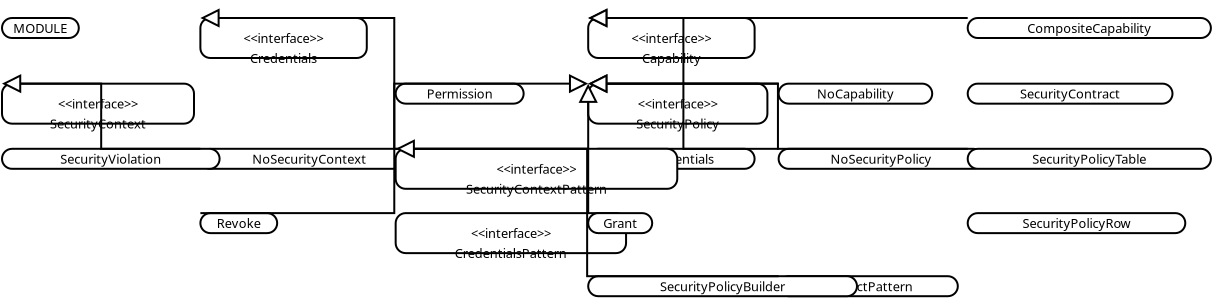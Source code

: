 <?xml version="1.0" encoding="UTF-8"?>
<dia:diagram xmlns:dia="http://www.lysator.liu.se/~alla/dia/">
  <dia:layer name="Background" visible="true" active="true">

    <dia:group>

    <dia:object type="Standard - Box" version="0" id="O0">
      <dia:attribute name="obj_pos">
        <dia:point val="2.0,0.0"/>
      </dia:attribute>
      <dia:attribute name="obj_bb">
        <dia:rectangle val="1.95,-0.05;5.89,1.05"/>
      </dia:attribute>
      <dia:attribute name="elem_corner">
        <dia:point val="2.0,0.0"/>
      </dia:attribute>
      <dia:attribute name="elem_width">
        <dia:real val="3.84"/>
      </dia:attribute>
      <dia:attribute name="elem_height">
        <dia:real val="1.0"/>
      </dia:attribute>
      <dia:attribute name="border_width">
        <dia:real val="0.1"/>
      </dia:attribute>
      <dia:attribute name="border_color">
        <dia:color val="#000000"/>
      </dia:attribute>
      <dia:attribute name="inner_color">
        <dia:color val="#ffffff"/>
      </dia:attribute>
      <dia:attribute name="show_background">
        <dia:boolean val="true"/>
      </dia:attribute>
      <dia:attribute name="corner_radius">
        <dia:real val="0.5"/>
      </dia:attribute>
    </dia:object>

    <dia:object type="Standard - Text" version="0" id="O1">
      <dia:attribute name="obj_pos">
        <dia:point val="3.92,0.5"/>
      </dia:attribute>
      <dia:attribute name="obj_bb">
        <dia:rectangle val="3.87,0.45;7.81,1.35"/>
      </dia:attribute>
      <dia:attribute name="text">
        <dia:composite type="text">
          <dia:attribute name="string">
            <dia:string>#MODULE#</dia:string>
          </dia:attribute>
          <dia:attribute name="font">
            <dia:font family="sans" style="0" name="Helvetica"/>
          </dia:attribute>
          <dia:attribute name="height">
            <dia:real val="0.8"/>
          </dia:attribute>
          <dia:attribute name="pos">
            <dia:point val="3.92,0.5"/>
          </dia:attribute>
          <dia:attribute name="color">
            <dia:color val="#000000"/>
          </dia:attribute>
          <dia:attribute name="alignment">
            <dia:enum val="1"/>
          </dia:attribute>
        </dia:composite>
      </dia:attribute>
      <dia:attribute name="valign">
        <dia:enum val="2"/>
      </dia:attribute>
    </dia:object>

    </dia:group>

    <dia:group>

    <dia:object type="Standard - Box" version="0" id="O2">
      <dia:attribute name="obj_pos">
        <dia:point val="11.919,0.0"/>
      </dia:attribute>
      <dia:attribute name="obj_bb">
        <dia:rectangle val="11.869,-0.05;20.289,2.05"/>
      </dia:attribute>
      <dia:attribute name="elem_corner">
        <dia:point val="11.919,0.0"/>
      </dia:attribute>
      <dia:attribute name="elem_width">
        <dia:real val="8.32"/>
      </dia:attribute>
      <dia:attribute name="elem_height">
        <dia:real val="2.0"/>
      </dia:attribute>
      <dia:attribute name="border_width">
        <dia:real val="0.1"/>
      </dia:attribute>
      <dia:attribute name="border_color">
        <dia:color val="#000000"/>
      </dia:attribute>
      <dia:attribute name="inner_color">
        <dia:color val="#ffffff"/>
      </dia:attribute>
      <dia:attribute name="show_background">
        <dia:boolean val="true"/>
      </dia:attribute>
      <dia:attribute name="corner_radius">
        <dia:real val="0.5"/>
      </dia:attribute>
    </dia:object>

    <dia:object type="Standard - Text" version="0" id="O3">
      <dia:attribute name="obj_pos">
        <dia:point val="16.079,1.0"/>
      </dia:attribute>
      <dia:attribute name="obj_bb">
        <dia:rectangle val="16.029,0.95;24.449,1.85"/>
      </dia:attribute>
      <dia:attribute name="text">
        <dia:composite type="text">
          <dia:attribute name="string">
            <dia:string>#&lt;&lt;interface&gt;&gt;#</dia:string>
          </dia:attribute>
          <dia:attribute name="font">
            <dia:font family="sans" style="2" name="Helvetica"/>
          </dia:attribute>
          <dia:attribute name="height">
            <dia:real val="0.8"/>
          </dia:attribute>
          <dia:attribute name="pos">
            <dia:point val="16.079,1.0"/>
          </dia:attribute>
          <dia:attribute name="color">
            <dia:color val="#000000"/>
          </dia:attribute>
          <dia:attribute name="alignment">
            <dia:enum val="1"/>
          </dia:attribute>
        </dia:composite>
      </dia:attribute>
      <dia:attribute name="valign">
        <dia:enum val="2"/>
      </dia:attribute>
    </dia:object>

    <dia:object type="Standard - Text" version="0" id="O4">
      <dia:attribute name="obj_pos">
        <dia:point val="16.079,2.0"/>
      </dia:attribute>
      <dia:attribute name="obj_bb">
        <dia:rectangle val="16.029,1.95;23.169,2.85"/>
      </dia:attribute>
      <dia:attribute name="text">
        <dia:composite type="text">
          <dia:attribute name="string">
            <dia:string>#Credentials#</dia:string>
          </dia:attribute>
          <dia:attribute name="font">
            <dia:font family="sans" style="0" name="Helvetica"/>
          </dia:attribute>
          <dia:attribute name="height">
            <dia:real val="0.8"/>
          </dia:attribute>
          <dia:attribute name="pos">
            <dia:point val="16.079,2.0"/>
          </dia:attribute>
          <dia:attribute name="color">
            <dia:color val="#000000"/>
          </dia:attribute>
          <dia:attribute name="alignment">
            <dia:enum val="1"/>
          </dia:attribute>
        </dia:composite>
      </dia:attribute>
      <dia:attribute name="valign">
        <dia:enum val="2"/>
      </dia:attribute>
    </dia:object>

    </dia:group>

    <dia:group>

    <dia:object type="Standard - Box" version="0" id="O5">
      <dia:attribute name="obj_pos">
        <dia:point val="31.31,6.541"/>
      </dia:attribute>
      <dia:attribute name="obj_bb">
        <dia:rectangle val="31.26,6.491;39.68,7.591"/>
      </dia:attribute>
      <dia:attribute name="elem_corner">
        <dia:point val="31.31,6.541"/>
      </dia:attribute>
      <dia:attribute name="elem_width">
        <dia:real val="8.32"/>
      </dia:attribute>
      <dia:attribute name="elem_height">
        <dia:real val="1.0"/>
      </dia:attribute>
      <dia:attribute name="border_width">
        <dia:real val="0.1"/>
      </dia:attribute>
      <dia:attribute name="border_color">
        <dia:color val="#000000"/>
      </dia:attribute>
      <dia:attribute name="inner_color">
        <dia:color val="#ffffff"/>
      </dia:attribute>
      <dia:attribute name="show_background">
        <dia:boolean val="true"/>
      </dia:attribute>
      <dia:attribute name="corner_radius">
        <dia:real val="0.5"/>
      </dia:attribute>
    </dia:object>

    <dia:object type="Standard - Text" version="0" id="O6">
      <dia:attribute name="obj_pos">
        <dia:point val="35.47,7.041"/>
      </dia:attribute>
      <dia:attribute name="obj_bb">
        <dia:rectangle val="35.42,6.991;43.84,7.891"/>
      </dia:attribute>
      <dia:attribute name="text">
        <dia:composite type="text">
          <dia:attribute name="string">
            <dia:string>#NoCredentials#</dia:string>
          </dia:attribute>
          <dia:attribute name="font">
            <dia:font family="sans" style="0" name="Helvetica"/>
          </dia:attribute>
          <dia:attribute name="height">
            <dia:real val="0.8"/>
          </dia:attribute>
          <dia:attribute name="pos">
            <dia:point val="35.47,7.041"/>
          </dia:attribute>
          <dia:attribute name="color">
            <dia:color val="#000000"/>
          </dia:attribute>
          <dia:attribute name="alignment">
            <dia:enum val="1"/>
          </dia:attribute>
        </dia:composite>
      </dia:attribute>
      <dia:attribute name="valign">
        <dia:enum val="2"/>
      </dia:attribute>
    </dia:object>

    </dia:group>

    <dia:group>

    <dia:object type="Standard - Box" version="0" id="O7">
      <dia:attribute name="obj_pos">
        <dia:point val="31.31,0.0"/>
      </dia:attribute>
      <dia:attribute name="obj_bb">
        <dia:rectangle val="31.26,-0.05;39.68,2.05"/>
      </dia:attribute>
      <dia:attribute name="elem_corner">
        <dia:point val="31.31,0.0"/>
      </dia:attribute>
      <dia:attribute name="elem_width">
        <dia:real val="8.32"/>
      </dia:attribute>
      <dia:attribute name="elem_height">
        <dia:real val="2.0"/>
      </dia:attribute>
      <dia:attribute name="border_width">
        <dia:real val="0.1"/>
      </dia:attribute>
      <dia:attribute name="border_color">
        <dia:color val="#000000"/>
      </dia:attribute>
      <dia:attribute name="inner_color">
        <dia:color val="#ffffff"/>
      </dia:attribute>
      <dia:attribute name="show_background">
        <dia:boolean val="true"/>
      </dia:attribute>
      <dia:attribute name="corner_radius">
        <dia:real val="0.5"/>
      </dia:attribute>
    </dia:object>

    <dia:object type="Standard - Text" version="0" id="O8">
      <dia:attribute name="obj_pos">
        <dia:point val="35.47,1.0"/>
      </dia:attribute>
      <dia:attribute name="obj_bb">
        <dia:rectangle val="35.42,0.95;43.84,1.85"/>
      </dia:attribute>
      <dia:attribute name="text">
        <dia:composite type="text">
          <dia:attribute name="string">
            <dia:string>#&lt;&lt;interface&gt;&gt;#</dia:string>
          </dia:attribute>
          <dia:attribute name="font">
            <dia:font family="sans" style="2" name="Helvetica"/>
          </dia:attribute>
          <dia:attribute name="height">
            <dia:real val="0.8"/>
          </dia:attribute>
          <dia:attribute name="pos">
            <dia:point val="35.47,1.0"/>
          </dia:attribute>
          <dia:attribute name="color">
            <dia:color val="#000000"/>
          </dia:attribute>
          <dia:attribute name="alignment">
            <dia:enum val="1"/>
          </dia:attribute>
        </dia:composite>
      </dia:attribute>
      <dia:attribute name="valign">
        <dia:enum val="2"/>
      </dia:attribute>
    </dia:object>

    <dia:object type="Standard - Text" version="0" id="O9">
      <dia:attribute name="obj_pos">
        <dia:point val="35.47,2.0"/>
      </dia:attribute>
      <dia:attribute name="obj_bb">
        <dia:rectangle val="35.42,1.95;41.92,2.85"/>
      </dia:attribute>
      <dia:attribute name="text">
        <dia:composite type="text">
          <dia:attribute name="string">
            <dia:string>#Capability#</dia:string>
          </dia:attribute>
          <dia:attribute name="font">
            <dia:font family="sans" style="0" name="Helvetica"/>
          </dia:attribute>
          <dia:attribute name="height">
            <dia:real val="0.8"/>
          </dia:attribute>
          <dia:attribute name="pos">
            <dia:point val="35.47,2.0"/>
          </dia:attribute>
          <dia:attribute name="color">
            <dia:color val="#000000"/>
          </dia:attribute>
          <dia:attribute name="alignment">
            <dia:enum val="1"/>
          </dia:attribute>
        </dia:composite>
      </dia:attribute>
      <dia:attribute name="valign">
        <dia:enum val="2"/>
      </dia:attribute>
    </dia:object>

    </dia:group>

    <dia:group>

    <dia:object type="Standard - Box" version="0" id="O10">
      <dia:attribute name="obj_pos">
        <dia:point val="40.831,3.282"/>
      </dia:attribute>
      <dia:attribute name="obj_bb">
        <dia:rectangle val="40.781,3.232;48.561,4.332"/>
      </dia:attribute>
      <dia:attribute name="elem_corner">
        <dia:point val="40.831,3.282"/>
      </dia:attribute>
      <dia:attribute name="elem_width">
        <dia:real val="7.68"/>
      </dia:attribute>
      <dia:attribute name="elem_height">
        <dia:real val="1.0"/>
      </dia:attribute>
      <dia:attribute name="border_width">
        <dia:real val="0.1"/>
      </dia:attribute>
      <dia:attribute name="border_color">
        <dia:color val="#000000"/>
      </dia:attribute>
      <dia:attribute name="inner_color">
        <dia:color val="#ffffff"/>
      </dia:attribute>
      <dia:attribute name="show_background">
        <dia:boolean val="true"/>
      </dia:attribute>
      <dia:attribute name="corner_radius">
        <dia:real val="0.5"/>
      </dia:attribute>
    </dia:object>

    <dia:object type="Standard - Text" version="0" id="O11">
      <dia:attribute name="obj_pos">
        <dia:point val="44.671,3.782"/>
      </dia:attribute>
      <dia:attribute name="obj_bb">
        <dia:rectangle val="44.621,3.732;52.401,4.632"/>
      </dia:attribute>
      <dia:attribute name="text">
        <dia:composite type="text">
          <dia:attribute name="string">
            <dia:string>#NoCapability#</dia:string>
          </dia:attribute>
          <dia:attribute name="font">
            <dia:font family="sans" style="0" name="Helvetica"/>
          </dia:attribute>
          <dia:attribute name="height">
            <dia:real val="0.8"/>
          </dia:attribute>
          <dia:attribute name="pos">
            <dia:point val="44.671,3.782"/>
          </dia:attribute>
          <dia:attribute name="color">
            <dia:color val="#000000"/>
          </dia:attribute>
          <dia:attribute name="alignment">
            <dia:enum val="1"/>
          </dia:attribute>
        </dia:composite>
      </dia:attribute>
      <dia:attribute name="valign">
        <dia:enum val="2"/>
      </dia:attribute>
    </dia:object>

    </dia:group>

    <dia:group>

    <dia:object type="Standard - Box" version="0" id="O12">
      <dia:attribute name="obj_pos">
        <dia:point val="50.285,0.0"/>
      </dia:attribute>
      <dia:attribute name="obj_bb">
        <dia:rectangle val="50.235,-0.05;62.495,1.05"/>
      </dia:attribute>
      <dia:attribute name="elem_corner">
        <dia:point val="50.285,0.0"/>
      </dia:attribute>
      <dia:attribute name="elem_width">
        <dia:real val="12.16"/>
      </dia:attribute>
      <dia:attribute name="elem_height">
        <dia:real val="1.0"/>
      </dia:attribute>
      <dia:attribute name="border_width">
        <dia:real val="0.1"/>
      </dia:attribute>
      <dia:attribute name="border_color">
        <dia:color val="#000000"/>
      </dia:attribute>
      <dia:attribute name="inner_color">
        <dia:color val="#ffffff"/>
      </dia:attribute>
      <dia:attribute name="show_background">
        <dia:boolean val="true"/>
      </dia:attribute>
      <dia:attribute name="corner_radius">
        <dia:real val="0.5"/>
      </dia:attribute>
    </dia:object>

    <dia:object type="Standard - Text" version="0" id="O13">
      <dia:attribute name="obj_pos">
        <dia:point val="56.365,0.5"/>
      </dia:attribute>
      <dia:attribute name="obj_bb">
        <dia:rectangle val="56.315,0.45;68.575,1.35"/>
      </dia:attribute>
      <dia:attribute name="text">
        <dia:composite type="text">
          <dia:attribute name="string">
            <dia:string>#CompositeCapability#</dia:string>
          </dia:attribute>
          <dia:attribute name="font">
            <dia:font family="sans" style="0" name="Helvetica"/>
          </dia:attribute>
          <dia:attribute name="height">
            <dia:real val="0.8"/>
          </dia:attribute>
          <dia:attribute name="pos">
            <dia:point val="56.365,0.5"/>
          </dia:attribute>
          <dia:attribute name="color">
            <dia:color val="#000000"/>
          </dia:attribute>
          <dia:attribute name="alignment">
            <dia:enum val="1"/>
          </dia:attribute>
        </dia:composite>
      </dia:attribute>
      <dia:attribute name="valign">
        <dia:enum val="2"/>
      </dia:attribute>
    </dia:object>

    </dia:group>

    <dia:group>

    <dia:object type="Standard - Box" version="0" id="O14">
      <dia:attribute name="obj_pos">
        <dia:point val="2.0,3.282"/>
      </dia:attribute>
      <dia:attribute name="obj_bb">
        <dia:rectangle val="1.95,3.232;11.65,5.332"/>
      </dia:attribute>
      <dia:attribute name="elem_corner">
        <dia:point val="2.0,3.282"/>
      </dia:attribute>
      <dia:attribute name="elem_width">
        <dia:real val="9.6"/>
      </dia:attribute>
      <dia:attribute name="elem_height">
        <dia:real val="2.0"/>
      </dia:attribute>
      <dia:attribute name="border_width">
        <dia:real val="0.1"/>
      </dia:attribute>
      <dia:attribute name="border_color">
        <dia:color val="#000000"/>
      </dia:attribute>
      <dia:attribute name="inner_color">
        <dia:color val="#ffffff"/>
      </dia:attribute>
      <dia:attribute name="show_background">
        <dia:boolean val="true"/>
      </dia:attribute>
      <dia:attribute name="corner_radius">
        <dia:real val="0.5"/>
      </dia:attribute>
    </dia:object>

    <dia:object type="Standard - Text" version="0" id="O15">
      <dia:attribute name="obj_pos">
        <dia:point val="6.8,4.282"/>
      </dia:attribute>
      <dia:attribute name="obj_bb">
        <dia:rectangle val="6.75,4.232;15.17,5.132"/>
      </dia:attribute>
      <dia:attribute name="text">
        <dia:composite type="text">
          <dia:attribute name="string">
            <dia:string>#&lt;&lt;interface&gt;&gt;#</dia:string>
          </dia:attribute>
          <dia:attribute name="font">
            <dia:font family="sans" style="2" name="Helvetica"/>
          </dia:attribute>
          <dia:attribute name="height">
            <dia:real val="0.8"/>
          </dia:attribute>
          <dia:attribute name="pos">
            <dia:point val="6.8,4.282"/>
          </dia:attribute>
          <dia:attribute name="color">
            <dia:color val="#000000"/>
          </dia:attribute>
          <dia:attribute name="alignment">
            <dia:enum val="1"/>
          </dia:attribute>
        </dia:composite>
      </dia:attribute>
      <dia:attribute name="valign">
        <dia:enum val="2"/>
      </dia:attribute>
    </dia:object>

    <dia:object type="Standard - Text" version="0" id="O16">
      <dia:attribute name="obj_pos">
        <dia:point val="6.8,5.282"/>
      </dia:attribute>
      <dia:attribute name="obj_bb">
        <dia:rectangle val="6.75,5.232;16.45,6.132"/>
      </dia:attribute>
      <dia:attribute name="text">
        <dia:composite type="text">
          <dia:attribute name="string">
            <dia:string>#SecurityContext#</dia:string>
          </dia:attribute>
          <dia:attribute name="font">
            <dia:font family="sans" style="0" name="Helvetica"/>
          </dia:attribute>
          <dia:attribute name="height">
            <dia:real val="0.8"/>
          </dia:attribute>
          <dia:attribute name="pos">
            <dia:point val="6.8,5.282"/>
          </dia:attribute>
          <dia:attribute name="color">
            <dia:color val="#000000"/>
          </dia:attribute>
          <dia:attribute name="alignment">
            <dia:enum val="1"/>
          </dia:attribute>
        </dia:composite>
      </dia:attribute>
      <dia:attribute name="valign">
        <dia:enum val="2"/>
      </dia:attribute>
    </dia:object>

    </dia:group>

    <dia:group>

    <dia:object type="Standard - Box" version="0" id="O17">
      <dia:attribute name="obj_pos">
        <dia:point val="11.919,6.541"/>
      </dia:attribute>
      <dia:attribute name="obj_bb">
        <dia:rectangle val="11.869,6.491;22.849,7.591"/>
      </dia:attribute>
      <dia:attribute name="elem_corner">
        <dia:point val="11.919,6.541"/>
      </dia:attribute>
      <dia:attribute name="elem_width">
        <dia:real val="10.88"/>
      </dia:attribute>
      <dia:attribute name="elem_height">
        <dia:real val="1.0"/>
      </dia:attribute>
      <dia:attribute name="border_width">
        <dia:real val="0.1"/>
      </dia:attribute>
      <dia:attribute name="border_color">
        <dia:color val="#000000"/>
      </dia:attribute>
      <dia:attribute name="inner_color">
        <dia:color val="#ffffff"/>
      </dia:attribute>
      <dia:attribute name="show_background">
        <dia:boolean val="true"/>
      </dia:attribute>
      <dia:attribute name="corner_radius">
        <dia:real val="0.5"/>
      </dia:attribute>
    </dia:object>

    <dia:object type="Standard - Text" version="0" id="O18">
      <dia:attribute name="obj_pos">
        <dia:point val="17.359,7.041"/>
      </dia:attribute>
      <dia:attribute name="obj_bb">
        <dia:rectangle val="17.309,6.991;28.289,7.891"/>
      </dia:attribute>
      <dia:attribute name="text">
        <dia:composite type="text">
          <dia:attribute name="string">
            <dia:string>#NoSecurityContext#</dia:string>
          </dia:attribute>
          <dia:attribute name="font">
            <dia:font family="sans" style="0" name="Helvetica"/>
          </dia:attribute>
          <dia:attribute name="height">
            <dia:real val="0.8"/>
          </dia:attribute>
          <dia:attribute name="pos">
            <dia:point val="17.359,7.041"/>
          </dia:attribute>
          <dia:attribute name="color">
            <dia:color val="#000000"/>
          </dia:attribute>
          <dia:attribute name="alignment">
            <dia:enum val="1"/>
          </dia:attribute>
        </dia:composite>
      </dia:attribute>
      <dia:attribute name="valign">
        <dia:enum val="2"/>
      </dia:attribute>
    </dia:object>

    </dia:group>

    <dia:group>

    <dia:object type="Standard - Box" version="0" id="O19">
      <dia:attribute name="obj_pos">
        <dia:point val="21.683,3.282"/>
      </dia:attribute>
      <dia:attribute name="obj_bb">
        <dia:rectangle val="21.633,3.232;28.133,4.332"/>
      </dia:attribute>
      <dia:attribute name="elem_corner">
        <dia:point val="21.683,3.282"/>
      </dia:attribute>
      <dia:attribute name="elem_width">
        <dia:real val="6.4"/>
      </dia:attribute>
      <dia:attribute name="elem_height">
        <dia:real val="1.0"/>
      </dia:attribute>
      <dia:attribute name="border_width">
        <dia:real val="0.1"/>
      </dia:attribute>
      <dia:attribute name="border_color">
        <dia:color val="#000000"/>
      </dia:attribute>
      <dia:attribute name="inner_color">
        <dia:color val="#ffffff"/>
      </dia:attribute>
      <dia:attribute name="show_background">
        <dia:boolean val="true"/>
      </dia:attribute>
      <dia:attribute name="corner_radius">
        <dia:real val="0.5"/>
      </dia:attribute>
    </dia:object>

    <dia:object type="Standard - Text" version="0" id="O20">
      <dia:attribute name="obj_pos">
        <dia:point val="24.883,3.782"/>
      </dia:attribute>
      <dia:attribute name="obj_bb">
        <dia:rectangle val="24.833,3.732;31.333,4.632"/>
      </dia:attribute>
      <dia:attribute name="text">
        <dia:composite type="text">
          <dia:attribute name="string">
            <dia:string>#Permission#</dia:string>
          </dia:attribute>
          <dia:attribute name="font">
            <dia:font family="sans" style="0" name="Helvetica"/>
          </dia:attribute>
          <dia:attribute name="height">
            <dia:real val="0.8"/>
          </dia:attribute>
          <dia:attribute name="pos">
            <dia:point val="24.883,3.782"/>
          </dia:attribute>
          <dia:attribute name="color">
            <dia:color val="#000000"/>
          </dia:attribute>
          <dia:attribute name="alignment">
            <dia:enum val="1"/>
          </dia:attribute>
        </dia:composite>
      </dia:attribute>
      <dia:attribute name="valign">
        <dia:enum val="2"/>
      </dia:attribute>
    </dia:object>

    </dia:group>

    <dia:group>

    <dia:object type="Standard - Box" version="0" id="O21">
      <dia:attribute name="obj_pos">
        <dia:point val="31.31,3.282"/>
      </dia:attribute>
      <dia:attribute name="obj_bb">
        <dia:rectangle val="31.26,3.232;40.32,5.332"/>
      </dia:attribute>
      <dia:attribute name="elem_corner">
        <dia:point val="31.31,3.282"/>
      </dia:attribute>
      <dia:attribute name="elem_width">
        <dia:real val="8.96"/>
      </dia:attribute>
      <dia:attribute name="elem_height">
        <dia:real val="2.0"/>
      </dia:attribute>
      <dia:attribute name="border_width">
        <dia:real val="0.1"/>
      </dia:attribute>
      <dia:attribute name="border_color">
        <dia:color val="#000000"/>
      </dia:attribute>
      <dia:attribute name="inner_color">
        <dia:color val="#ffffff"/>
      </dia:attribute>
      <dia:attribute name="show_background">
        <dia:boolean val="true"/>
      </dia:attribute>
      <dia:attribute name="corner_radius">
        <dia:real val="0.5"/>
      </dia:attribute>
    </dia:object>

    <dia:object type="Standard - Text" version="0" id="O22">
      <dia:attribute name="obj_pos">
        <dia:point val="35.79,4.282"/>
      </dia:attribute>
      <dia:attribute name="obj_bb">
        <dia:rectangle val="35.74,4.232;44.16,5.132"/>
      </dia:attribute>
      <dia:attribute name="text">
        <dia:composite type="text">
          <dia:attribute name="string">
            <dia:string>#&lt;&lt;interface&gt;&gt;#</dia:string>
          </dia:attribute>
          <dia:attribute name="font">
            <dia:font family="sans" style="2" name="Helvetica"/>
          </dia:attribute>
          <dia:attribute name="height">
            <dia:real val="0.8"/>
          </dia:attribute>
          <dia:attribute name="pos">
            <dia:point val="35.79,4.282"/>
          </dia:attribute>
          <dia:attribute name="color">
            <dia:color val="#000000"/>
          </dia:attribute>
          <dia:attribute name="alignment">
            <dia:enum val="1"/>
          </dia:attribute>
        </dia:composite>
      </dia:attribute>
      <dia:attribute name="valign">
        <dia:enum val="2"/>
      </dia:attribute>
    </dia:object>

    <dia:object type="Standard - Text" version="0" id="O23">
      <dia:attribute name="obj_pos">
        <dia:point val="35.79,5.282"/>
      </dia:attribute>
      <dia:attribute name="obj_bb">
        <dia:rectangle val="35.74,5.232;44.8,6.132"/>
      </dia:attribute>
      <dia:attribute name="text">
        <dia:composite type="text">
          <dia:attribute name="string">
            <dia:string>#SecurityPolicy#</dia:string>
          </dia:attribute>
          <dia:attribute name="font">
            <dia:font family="sans" style="0" name="Helvetica"/>
          </dia:attribute>
          <dia:attribute name="height">
            <dia:real val="0.8"/>
          </dia:attribute>
          <dia:attribute name="pos">
            <dia:point val="35.79,5.282"/>
          </dia:attribute>
          <dia:attribute name="color">
            <dia:color val="#000000"/>
          </dia:attribute>
          <dia:attribute name="alignment">
            <dia:enum val="1"/>
          </dia:attribute>
        </dia:composite>
      </dia:attribute>
      <dia:attribute name="valign">
        <dia:enum val="2"/>
      </dia:attribute>
    </dia:object>

    </dia:group>

    <dia:group>

    <dia:object type="Standard - Box" version="0" id="O24">
      <dia:attribute name="obj_pos">
        <dia:point val="40.831,6.541"/>
      </dia:attribute>
      <dia:attribute name="obj_bb">
        <dia:rectangle val="40.781,6.491;51.121,7.591"/>
      </dia:attribute>
      <dia:attribute name="elem_corner">
        <dia:point val="40.831,6.541"/>
      </dia:attribute>
      <dia:attribute name="elem_width">
        <dia:real val="10.24"/>
      </dia:attribute>
      <dia:attribute name="elem_height">
        <dia:real val="1.0"/>
      </dia:attribute>
      <dia:attribute name="border_width">
        <dia:real val="0.1"/>
      </dia:attribute>
      <dia:attribute name="border_color">
        <dia:color val="#000000"/>
      </dia:attribute>
      <dia:attribute name="inner_color">
        <dia:color val="#ffffff"/>
      </dia:attribute>
      <dia:attribute name="show_background">
        <dia:boolean val="true"/>
      </dia:attribute>
      <dia:attribute name="corner_radius">
        <dia:real val="0.5"/>
      </dia:attribute>
    </dia:object>

    <dia:object type="Standard - Text" version="0" id="O25">
      <dia:attribute name="obj_pos">
        <dia:point val="45.951,7.041"/>
      </dia:attribute>
      <dia:attribute name="obj_bb">
        <dia:rectangle val="45.901,6.991;56.241,7.891"/>
      </dia:attribute>
      <dia:attribute name="text">
        <dia:composite type="text">
          <dia:attribute name="string">
            <dia:string>#NoSecurityPolicy#</dia:string>
          </dia:attribute>
          <dia:attribute name="font">
            <dia:font family="sans" style="0" name="Helvetica"/>
          </dia:attribute>
          <dia:attribute name="height">
            <dia:real val="0.8"/>
          </dia:attribute>
          <dia:attribute name="pos">
            <dia:point val="45.951,7.041"/>
          </dia:attribute>
          <dia:attribute name="color">
            <dia:color val="#000000"/>
          </dia:attribute>
          <dia:attribute name="alignment">
            <dia:enum val="1"/>
          </dia:attribute>
        </dia:composite>
      </dia:attribute>
      <dia:attribute name="valign">
        <dia:enum val="2"/>
      </dia:attribute>
    </dia:object>

    </dia:group>

    <dia:group>

    <dia:object type="Standard - Box" version="0" id="O26">
      <dia:attribute name="obj_pos">
        <dia:point val="50.285,3.282"/>
      </dia:attribute>
      <dia:attribute name="obj_bb">
        <dia:rectangle val="50.235,3.232;60.575,4.332"/>
      </dia:attribute>
      <dia:attribute name="elem_corner">
        <dia:point val="50.285,3.282"/>
      </dia:attribute>
      <dia:attribute name="elem_width">
        <dia:real val="10.24"/>
      </dia:attribute>
      <dia:attribute name="elem_height">
        <dia:real val="1.0"/>
      </dia:attribute>
      <dia:attribute name="border_width">
        <dia:real val="0.1"/>
      </dia:attribute>
      <dia:attribute name="border_color">
        <dia:color val="#000000"/>
      </dia:attribute>
      <dia:attribute name="inner_color">
        <dia:color val="#ffffff"/>
      </dia:attribute>
      <dia:attribute name="show_background">
        <dia:boolean val="true"/>
      </dia:attribute>
      <dia:attribute name="corner_radius">
        <dia:real val="0.5"/>
      </dia:attribute>
    </dia:object>

    <dia:object type="Standard - Text" version="0" id="O27">
      <dia:attribute name="obj_pos">
        <dia:point val="55.405,3.782"/>
      </dia:attribute>
      <dia:attribute name="obj_bb">
        <dia:rectangle val="55.355,3.732;65.695,4.632"/>
      </dia:attribute>
      <dia:attribute name="text">
        <dia:composite type="text">
          <dia:attribute name="string">
            <dia:string>#SecurityContract#</dia:string>
          </dia:attribute>
          <dia:attribute name="font">
            <dia:font family="sans" style="0" name="Helvetica"/>
          </dia:attribute>
          <dia:attribute name="height">
            <dia:real val="0.8"/>
          </dia:attribute>
          <dia:attribute name="pos">
            <dia:point val="55.405,3.782"/>
          </dia:attribute>
          <dia:attribute name="color">
            <dia:color val="#000000"/>
          </dia:attribute>
          <dia:attribute name="alignment">
            <dia:enum val="1"/>
          </dia:attribute>
        </dia:composite>
      </dia:attribute>
      <dia:attribute name="valign">
        <dia:enum val="2"/>
      </dia:attribute>
    </dia:object>

    </dia:group>

    <dia:group>

    <dia:object type="Standard - Box" version="0" id="O28">
      <dia:attribute name="obj_pos">
        <dia:point val="2.0,6.541"/>
      </dia:attribute>
      <dia:attribute name="obj_bb">
        <dia:rectangle val="1.95,6.491;12.93,7.591"/>
      </dia:attribute>
      <dia:attribute name="elem_corner">
        <dia:point val="2.0,6.541"/>
      </dia:attribute>
      <dia:attribute name="elem_width">
        <dia:real val="10.88"/>
      </dia:attribute>
      <dia:attribute name="elem_height">
        <dia:real val="1.0"/>
      </dia:attribute>
      <dia:attribute name="border_width">
        <dia:real val="0.1"/>
      </dia:attribute>
      <dia:attribute name="border_color">
        <dia:color val="#000000"/>
      </dia:attribute>
      <dia:attribute name="inner_color">
        <dia:color val="#ffffff"/>
      </dia:attribute>
      <dia:attribute name="show_background">
        <dia:boolean val="true"/>
      </dia:attribute>
      <dia:attribute name="corner_radius">
        <dia:real val="0.5"/>
      </dia:attribute>
    </dia:object>

    <dia:object type="Standard - Text" version="0" id="O29">
      <dia:attribute name="obj_pos">
        <dia:point val="7.44,7.041"/>
      </dia:attribute>
      <dia:attribute name="obj_bb">
        <dia:rectangle val="7.39,6.991;18.37,7.891"/>
      </dia:attribute>
      <dia:attribute name="text">
        <dia:composite type="text">
          <dia:attribute name="string">
            <dia:string>#SecurityViolation#</dia:string>
          </dia:attribute>
          <dia:attribute name="font">
            <dia:font family="sans" style="0" name="Helvetica"/>
          </dia:attribute>
          <dia:attribute name="height">
            <dia:real val="0.8"/>
          </dia:attribute>
          <dia:attribute name="pos">
            <dia:point val="7.44,7.041"/>
          </dia:attribute>
          <dia:attribute name="color">
            <dia:color val="#000000"/>
          </dia:attribute>
          <dia:attribute name="alignment">
            <dia:enum val="1"/>
          </dia:attribute>
        </dia:composite>
      </dia:attribute>
      <dia:attribute name="valign">
        <dia:enum val="2"/>
      </dia:attribute>
    </dia:object>

    </dia:group>

    <dia:group>

    <dia:object type="Standard - Box" version="0" id="O30">
      <dia:attribute name="obj_pos">
        <dia:point val="21.683,9.756"/>
      </dia:attribute>
      <dia:attribute name="obj_bb">
        <dia:rectangle val="21.633,9.706;33.253,11.806"/>
      </dia:attribute>
      <dia:attribute name="elem_corner">
        <dia:point val="21.683,9.756"/>
      </dia:attribute>
      <dia:attribute name="elem_width">
        <dia:real val="11.52"/>
      </dia:attribute>
      <dia:attribute name="elem_height">
        <dia:real val="2.0"/>
      </dia:attribute>
      <dia:attribute name="border_width">
        <dia:real val="0.1"/>
      </dia:attribute>
      <dia:attribute name="border_color">
        <dia:color val="#000000"/>
      </dia:attribute>
      <dia:attribute name="inner_color">
        <dia:color val="#ffffff"/>
      </dia:attribute>
      <dia:attribute name="show_background">
        <dia:boolean val="true"/>
      </dia:attribute>
      <dia:attribute name="corner_radius">
        <dia:real val="0.5"/>
      </dia:attribute>
    </dia:object>

    <dia:object type="Standard - Text" version="0" id="O31">
      <dia:attribute name="obj_pos">
        <dia:point val="27.443,10.756"/>
      </dia:attribute>
      <dia:attribute name="obj_bb">
        <dia:rectangle val="27.393,10.706;35.813,11.606"/>
      </dia:attribute>
      <dia:attribute name="text">
        <dia:composite type="text">
          <dia:attribute name="string">
            <dia:string>#&lt;&lt;interface&gt;&gt;#</dia:string>
          </dia:attribute>
          <dia:attribute name="font">
            <dia:font family="sans" style="2" name="Helvetica"/>
          </dia:attribute>
          <dia:attribute name="height">
            <dia:real val="0.8"/>
          </dia:attribute>
          <dia:attribute name="pos">
            <dia:point val="27.443,10.756"/>
          </dia:attribute>
          <dia:attribute name="color">
            <dia:color val="#000000"/>
          </dia:attribute>
          <dia:attribute name="alignment">
            <dia:enum val="1"/>
          </dia:attribute>
        </dia:composite>
      </dia:attribute>
      <dia:attribute name="valign">
        <dia:enum val="2"/>
      </dia:attribute>
    </dia:object>

    <dia:object type="Standard - Text" version="0" id="O32">
      <dia:attribute name="obj_pos">
        <dia:point val="27.443,11.756"/>
      </dia:attribute>
      <dia:attribute name="obj_bb">
        <dia:rectangle val="27.393,11.706;39.013,12.606"/>
      </dia:attribute>
      <dia:attribute name="text">
        <dia:composite type="text">
          <dia:attribute name="string">
            <dia:string>#CredentialsPattern#</dia:string>
          </dia:attribute>
          <dia:attribute name="font">
            <dia:font family="sans" style="0" name="Helvetica"/>
          </dia:attribute>
          <dia:attribute name="height">
            <dia:real val="0.8"/>
          </dia:attribute>
          <dia:attribute name="pos">
            <dia:point val="27.443,11.756"/>
          </dia:attribute>
          <dia:attribute name="color">
            <dia:color val="#000000"/>
          </dia:attribute>
          <dia:attribute name="alignment">
            <dia:enum val="1"/>
          </dia:attribute>
        </dia:composite>
      </dia:attribute>
      <dia:attribute name="valign">
        <dia:enum val="2"/>
      </dia:attribute>
    </dia:object>

    </dia:group>

    <dia:group>

    <dia:object type="Standard - Box" version="0" id="O33">
      <dia:attribute name="obj_pos">
        <dia:point val="21.683,6.541"/>
      </dia:attribute>
      <dia:attribute name="obj_bb">
        <dia:rectangle val="21.633,6.491;35.813,8.591"/>
      </dia:attribute>
      <dia:attribute name="elem_corner">
        <dia:point val="21.683,6.541"/>
      </dia:attribute>
      <dia:attribute name="elem_width">
        <dia:real val="14.08"/>
      </dia:attribute>
      <dia:attribute name="elem_height">
        <dia:real val="2.0"/>
      </dia:attribute>
      <dia:attribute name="border_width">
        <dia:real val="0.1"/>
      </dia:attribute>
      <dia:attribute name="border_color">
        <dia:color val="#000000"/>
      </dia:attribute>
      <dia:attribute name="inner_color">
        <dia:color val="#ffffff"/>
      </dia:attribute>
      <dia:attribute name="show_background">
        <dia:boolean val="true"/>
      </dia:attribute>
      <dia:attribute name="corner_radius">
        <dia:real val="0.5"/>
      </dia:attribute>
    </dia:object>

    <dia:object type="Standard - Text" version="0" id="O34">
      <dia:attribute name="obj_pos">
        <dia:point val="28.723,7.541"/>
      </dia:attribute>
      <dia:attribute name="obj_bb">
        <dia:rectangle val="28.673,7.491;37.093,8.391"/>
      </dia:attribute>
      <dia:attribute name="text">
        <dia:composite type="text">
          <dia:attribute name="string">
            <dia:string>#&lt;&lt;interface&gt;&gt;#</dia:string>
          </dia:attribute>
          <dia:attribute name="font">
            <dia:font family="sans" style="2" name="Helvetica"/>
          </dia:attribute>
          <dia:attribute name="height">
            <dia:real val="0.8"/>
          </dia:attribute>
          <dia:attribute name="pos">
            <dia:point val="28.723,7.541"/>
          </dia:attribute>
          <dia:attribute name="color">
            <dia:color val="#000000"/>
          </dia:attribute>
          <dia:attribute name="alignment">
            <dia:enum val="1"/>
          </dia:attribute>
        </dia:composite>
      </dia:attribute>
      <dia:attribute name="valign">
        <dia:enum val="2"/>
      </dia:attribute>
    </dia:object>

    <dia:object type="Standard - Text" version="0" id="O35">
      <dia:attribute name="obj_pos">
        <dia:point val="28.723,8.541"/>
      </dia:attribute>
      <dia:attribute name="obj_bb">
        <dia:rectangle val="28.673,8.491;42.853,9.391"/>
      </dia:attribute>
      <dia:attribute name="text">
        <dia:composite type="text">
          <dia:attribute name="string">
            <dia:string>#SecurityContextPattern#</dia:string>
          </dia:attribute>
          <dia:attribute name="font">
            <dia:font family="sans" style="0" name="Helvetica"/>
          </dia:attribute>
          <dia:attribute name="height">
            <dia:real val="0.8"/>
          </dia:attribute>
          <dia:attribute name="pos">
            <dia:point val="28.723,8.541"/>
          </dia:attribute>
          <dia:attribute name="color">
            <dia:color val="#000000"/>
          </dia:attribute>
          <dia:attribute name="alignment">
            <dia:enum val="1"/>
          </dia:attribute>
        </dia:composite>
      </dia:attribute>
      <dia:attribute name="valign">
        <dia:enum val="2"/>
      </dia:attribute>
    </dia:object>

    </dia:group>

    <dia:group>

    <dia:object type="Standard - Box" version="0" id="O36">
      <dia:attribute name="obj_pos">
        <dia:point val="40.831,12.91"/>
      </dia:attribute>
      <dia:attribute name="obj_bb">
        <dia:rectangle val="40.781,12.86;49.841,13.96"/>
      </dia:attribute>
      <dia:attribute name="elem_corner">
        <dia:point val="40.831,12.91"/>
      </dia:attribute>
      <dia:attribute name="elem_width">
        <dia:real val="8.96"/>
      </dia:attribute>
      <dia:attribute name="elem_height">
        <dia:real val="1.0"/>
      </dia:attribute>
      <dia:attribute name="border_width">
        <dia:real val="0.1"/>
      </dia:attribute>
      <dia:attribute name="border_color">
        <dia:color val="#000000"/>
      </dia:attribute>
      <dia:attribute name="inner_color">
        <dia:color val="#ffffff"/>
      </dia:attribute>
      <dia:attribute name="show_background">
        <dia:boolean val="true"/>
      </dia:attribute>
      <dia:attribute name="corner_radius">
        <dia:real val="0.5"/>
      </dia:attribute>
    </dia:object>

    <dia:object type="Standard - Text" version="0" id="O37">
      <dia:attribute name="obj_pos">
        <dia:point val="45.311,13.41"/>
      </dia:attribute>
      <dia:attribute name="obj_bb">
        <dia:rectangle val="45.261,13.36;54.321,14.26"/>
      </dia:attribute>
      <dia:attribute name="text">
        <dia:composite type="text">
          <dia:attribute name="string">
            <dia:string>#SubjectPattern#</dia:string>
          </dia:attribute>
          <dia:attribute name="font">
            <dia:font family="sans" style="0" name="Helvetica"/>
          </dia:attribute>
          <dia:attribute name="height">
            <dia:real val="0.8"/>
          </dia:attribute>
          <dia:attribute name="pos">
            <dia:point val="45.311,13.41"/>
          </dia:attribute>
          <dia:attribute name="color">
            <dia:color val="#000000"/>
          </dia:attribute>
          <dia:attribute name="alignment">
            <dia:enum val="1"/>
          </dia:attribute>
        </dia:composite>
      </dia:attribute>
      <dia:attribute name="valign">
        <dia:enum val="2"/>
      </dia:attribute>
    </dia:object>

    </dia:group>

    <dia:group>

    <dia:object type="Standard - Box" version="0" id="O38">
      <dia:attribute name="obj_pos">
        <dia:point val="50.285,9.756"/>
      </dia:attribute>
      <dia:attribute name="obj_bb">
        <dia:rectangle val="50.235,9.706;61.215,10.806"/>
      </dia:attribute>
      <dia:attribute name="elem_corner">
        <dia:point val="50.285,9.756"/>
      </dia:attribute>
      <dia:attribute name="elem_width">
        <dia:real val="10.88"/>
      </dia:attribute>
      <dia:attribute name="elem_height">
        <dia:real val="1.0"/>
      </dia:attribute>
      <dia:attribute name="border_width">
        <dia:real val="0.1"/>
      </dia:attribute>
      <dia:attribute name="border_color">
        <dia:color val="#000000"/>
      </dia:attribute>
      <dia:attribute name="inner_color">
        <dia:color val="#ffffff"/>
      </dia:attribute>
      <dia:attribute name="show_background">
        <dia:boolean val="true"/>
      </dia:attribute>
      <dia:attribute name="corner_radius">
        <dia:real val="0.5"/>
      </dia:attribute>
    </dia:object>

    <dia:object type="Standard - Text" version="0" id="O39">
      <dia:attribute name="obj_pos">
        <dia:point val="55.725,10.256"/>
      </dia:attribute>
      <dia:attribute name="obj_bb">
        <dia:rectangle val="55.675,10.206;66.655,11.106"/>
      </dia:attribute>
      <dia:attribute name="text">
        <dia:composite type="text">
          <dia:attribute name="string">
            <dia:string>#SecurityPolicyRow#</dia:string>
          </dia:attribute>
          <dia:attribute name="font">
            <dia:font family="sans" style="0" name="Helvetica"/>
          </dia:attribute>
          <dia:attribute name="height">
            <dia:real val="0.8"/>
          </dia:attribute>
          <dia:attribute name="pos">
            <dia:point val="55.725,10.256"/>
          </dia:attribute>
          <dia:attribute name="color">
            <dia:color val="#000000"/>
          </dia:attribute>
          <dia:attribute name="alignment">
            <dia:enum val="1"/>
          </dia:attribute>
        </dia:composite>
      </dia:attribute>
      <dia:attribute name="valign">
        <dia:enum val="2"/>
      </dia:attribute>
    </dia:object>

    </dia:group>

    <dia:group>

    <dia:object type="Standard - Box" version="0" id="O40">
      <dia:attribute name="obj_pos">
        <dia:point val="50.285,6.541"/>
      </dia:attribute>
      <dia:attribute name="obj_bb">
        <dia:rectangle val="50.235,6.491;62.495,7.591"/>
      </dia:attribute>
      <dia:attribute name="elem_corner">
        <dia:point val="50.285,6.541"/>
      </dia:attribute>
      <dia:attribute name="elem_width">
        <dia:real val="12.16"/>
      </dia:attribute>
      <dia:attribute name="elem_height">
        <dia:real val="1.0"/>
      </dia:attribute>
      <dia:attribute name="border_width">
        <dia:real val="0.1"/>
      </dia:attribute>
      <dia:attribute name="border_color">
        <dia:color val="#000000"/>
      </dia:attribute>
      <dia:attribute name="inner_color">
        <dia:color val="#ffffff"/>
      </dia:attribute>
      <dia:attribute name="show_background">
        <dia:boolean val="true"/>
      </dia:attribute>
      <dia:attribute name="corner_radius">
        <dia:real val="0.5"/>
      </dia:attribute>
    </dia:object>

    <dia:object type="Standard - Text" version="0" id="O41">
      <dia:attribute name="obj_pos">
        <dia:point val="56.365,7.041"/>
      </dia:attribute>
      <dia:attribute name="obj_bb">
        <dia:rectangle val="56.315,6.991;68.575,7.891"/>
      </dia:attribute>
      <dia:attribute name="text">
        <dia:composite type="text">
          <dia:attribute name="string">
            <dia:string>#SecurityPolicyTable#</dia:string>
          </dia:attribute>
          <dia:attribute name="font">
            <dia:font family="sans" style="0" name="Helvetica"/>
          </dia:attribute>
          <dia:attribute name="height">
            <dia:real val="0.8"/>
          </dia:attribute>
          <dia:attribute name="pos">
            <dia:point val="56.365,7.041"/>
          </dia:attribute>
          <dia:attribute name="color">
            <dia:color val="#000000"/>
          </dia:attribute>
          <dia:attribute name="alignment">
            <dia:enum val="1"/>
          </dia:attribute>
        </dia:composite>
      </dia:attribute>
      <dia:attribute name="valign">
        <dia:enum val="2"/>
      </dia:attribute>
    </dia:object>

    </dia:group>

    <dia:group>

    <dia:object type="Standard - Box" version="0" id="O42">
      <dia:attribute name="obj_pos">
        <dia:point val="31.31,9.756"/>
      </dia:attribute>
      <dia:attribute name="obj_bb">
        <dia:rectangle val="31.26,9.706;34.56,10.806"/>
      </dia:attribute>
      <dia:attribute name="elem_corner">
        <dia:point val="31.31,9.756"/>
      </dia:attribute>
      <dia:attribute name="elem_width">
        <dia:real val="3.2"/>
      </dia:attribute>
      <dia:attribute name="elem_height">
        <dia:real val="1.0"/>
      </dia:attribute>
      <dia:attribute name="border_width">
        <dia:real val="0.1"/>
      </dia:attribute>
      <dia:attribute name="border_color">
        <dia:color val="#000000"/>
      </dia:attribute>
      <dia:attribute name="inner_color">
        <dia:color val="#ffffff"/>
      </dia:attribute>
      <dia:attribute name="show_background">
        <dia:boolean val="true"/>
      </dia:attribute>
      <dia:attribute name="corner_radius">
        <dia:real val="0.5"/>
      </dia:attribute>
    </dia:object>

    <dia:object type="Standard - Text" version="0" id="O43">
      <dia:attribute name="obj_pos">
        <dia:point val="32.91,10.256"/>
      </dia:attribute>
      <dia:attribute name="obj_bb">
        <dia:rectangle val="32.86,10.206;36.16,11.106"/>
      </dia:attribute>
      <dia:attribute name="text">
        <dia:composite type="text">
          <dia:attribute name="string">
            <dia:string>#Grant#</dia:string>
          </dia:attribute>
          <dia:attribute name="font">
            <dia:font family="sans" style="0" name="Helvetica"/>
          </dia:attribute>
          <dia:attribute name="height">
            <dia:real val="0.8"/>
          </dia:attribute>
          <dia:attribute name="pos">
            <dia:point val="32.91,10.256"/>
          </dia:attribute>
          <dia:attribute name="color">
            <dia:color val="#000000"/>
          </dia:attribute>
          <dia:attribute name="alignment">
            <dia:enum val="1"/>
          </dia:attribute>
        </dia:composite>
      </dia:attribute>
      <dia:attribute name="valign">
        <dia:enum val="2"/>
      </dia:attribute>
    </dia:object>

    </dia:group>

    <dia:group>

    <dia:object type="Standard - Box" version="0" id="O44">
      <dia:attribute name="obj_pos">
        <dia:point val="11.919,9.756"/>
      </dia:attribute>
      <dia:attribute name="obj_bb">
        <dia:rectangle val="11.869,9.706;15.809,10.806"/>
      </dia:attribute>
      <dia:attribute name="elem_corner">
        <dia:point val="11.919,9.756"/>
      </dia:attribute>
      <dia:attribute name="elem_width">
        <dia:real val="3.84"/>
      </dia:attribute>
      <dia:attribute name="elem_height">
        <dia:real val="1.0"/>
      </dia:attribute>
      <dia:attribute name="border_width">
        <dia:real val="0.1"/>
      </dia:attribute>
      <dia:attribute name="border_color">
        <dia:color val="#000000"/>
      </dia:attribute>
      <dia:attribute name="inner_color">
        <dia:color val="#ffffff"/>
      </dia:attribute>
      <dia:attribute name="show_background">
        <dia:boolean val="true"/>
      </dia:attribute>
      <dia:attribute name="corner_radius">
        <dia:real val="0.5"/>
      </dia:attribute>
    </dia:object>

    <dia:object type="Standard - Text" version="0" id="O45">
      <dia:attribute name="obj_pos">
        <dia:point val="13.839,10.256"/>
      </dia:attribute>
      <dia:attribute name="obj_bb">
        <dia:rectangle val="13.789,10.206;17.729,11.106"/>
      </dia:attribute>
      <dia:attribute name="text">
        <dia:composite type="text">
          <dia:attribute name="string">
            <dia:string>#Revoke#</dia:string>
          </dia:attribute>
          <dia:attribute name="font">
            <dia:font family="sans" style="0" name="Helvetica"/>
          </dia:attribute>
          <dia:attribute name="height">
            <dia:real val="0.8"/>
          </dia:attribute>
          <dia:attribute name="pos">
            <dia:point val="13.839,10.256"/>
          </dia:attribute>
          <dia:attribute name="color">
            <dia:color val="#000000"/>
          </dia:attribute>
          <dia:attribute name="alignment">
            <dia:enum val="1"/>
          </dia:attribute>
        </dia:composite>
      </dia:attribute>
      <dia:attribute name="valign">
        <dia:enum val="2"/>
      </dia:attribute>
    </dia:object>

    </dia:group>

    <dia:group>

    <dia:object type="Standard - Box" version="0" id="O46">
      <dia:attribute name="obj_pos">
        <dia:point val="31.31,12.91"/>
      </dia:attribute>
      <dia:attribute name="obj_bb">
        <dia:rectangle val="31.26,12.86;44.8,13.96"/>
      </dia:attribute>
      <dia:attribute name="elem_corner">
        <dia:point val="31.31,12.91"/>
      </dia:attribute>
      <dia:attribute name="elem_width">
        <dia:real val="13.44"/>
      </dia:attribute>
      <dia:attribute name="elem_height">
        <dia:real val="1.0"/>
      </dia:attribute>
      <dia:attribute name="border_width">
        <dia:real val="0.1"/>
      </dia:attribute>
      <dia:attribute name="border_color">
        <dia:color val="#000000"/>
      </dia:attribute>
      <dia:attribute name="inner_color">
        <dia:color val="#ffffff"/>
      </dia:attribute>
      <dia:attribute name="show_background">
        <dia:boolean val="true"/>
      </dia:attribute>
      <dia:attribute name="corner_radius">
        <dia:real val="0.5"/>
      </dia:attribute>
    </dia:object>

    <dia:object type="Standard - Text" version="0" id="O47">
      <dia:attribute name="obj_pos">
        <dia:point val="38.03,13.41"/>
      </dia:attribute>
      <dia:attribute name="obj_bb">
        <dia:rectangle val="37.98,13.36;51.52,14.26"/>
      </dia:attribute>
      <dia:attribute name="text">
        <dia:composite type="text">
          <dia:attribute name="string">
            <dia:string>#SecurityPolicyBuilder#</dia:string>
          </dia:attribute>
          <dia:attribute name="font">
            <dia:font family="sans" style="0" name="Helvetica"/>
          </dia:attribute>
          <dia:attribute name="height">
            <dia:real val="0.8"/>
          </dia:attribute>
          <dia:attribute name="pos">
            <dia:point val="38.03,13.41"/>
          </dia:attribute>
          <dia:attribute name="color">
            <dia:color val="#000000"/>
          </dia:attribute>
          <dia:attribute name="alignment">
            <dia:enum val="1"/>
          </dia:attribute>
        </dia:composite>
      </dia:attribute>
      <dia:attribute name="valign">
        <dia:enum val="2"/>
      </dia:attribute>
    </dia:object>

    </dia:group>

    <dia:object type="UML - Generalization" version="0" id="O48">
      <dia:attribute name="obj_pos">
        <dia:point val="11.919,0.0"/>
      </dia:attribute>
      <dia:attribute name="obj_bb">
        <dia:rectangle val="11.919,0.0;31.31,6.541"/>
      </dia:attribute>
      <dia:attribute name="meta">
        <dia:composite type="dict"/>
      </dia:attribute>
      <dia:attribute name="orth_points">
          <dia:point val="11.919,0.0"/>
          <dia:point val="21.614,0.0"/>
          <dia:point val="21.614,6.541"/>
          <dia:point val="31.31,6.541"/>
      </dia:attribute>
      <dia:attribute name="orth_orient">
        <dia:enum val="0"/>
        <dia:enum val="1"/>
        <dia:enum val="0"/>
      </dia:attribute>
      <dia:attribute name="orth_autoroute">
        <dia:boolean val="true"/>
      </dia:attribute>
      <dia:attribute name="text_colour">
        <dia:color val="#000000"/>
      </dia:attribute>
      <dia:attribute name="line_colour">
        <dia:color val="#000000"/>
      </dia:attribute>
      <dia:attribute name="name">
        <dia:string>##</dia:string>
      </dia:attribute>
      <dia:attribute name="stereotype">
        <dia:string>##</dia:string>
      </dia:attribute>
      <dia:connections>
        <dia:connection handle="0" to="O2" connection="4"/>
        <dia:connection handle="1" to="O5" connection="3"/>
      </dia:connections>
    </dia:object>

    <dia:object type="UML - Generalization" version="0" id="O49">
      <dia:attribute name="obj_pos">
        <dia:point val="31.31,0.0"/>
      </dia:attribute>
      <dia:attribute name="obj_bb">
        <dia:rectangle val="31.31,0.0;40.831,3.282"/>
      </dia:attribute>
      <dia:attribute name="meta">
        <dia:composite type="dict"/>
      </dia:attribute>
      <dia:attribute name="orth_points">
          <dia:point val="31.31,0.0"/>
          <dia:point val="36.07,0.0"/>
          <dia:point val="36.07,3.282"/>
          <dia:point val="40.831,3.282"/>
      </dia:attribute>
      <dia:attribute name="orth_orient">
        <dia:enum val="0"/>
        <dia:enum val="1"/>
        <dia:enum val="0"/>
      </dia:attribute>
      <dia:attribute name="orth_autoroute">
        <dia:boolean val="true"/>
      </dia:attribute>
      <dia:attribute name="text_colour">
        <dia:color val="#000000"/>
      </dia:attribute>
      <dia:attribute name="line_colour">
        <dia:color val="#000000"/>
      </dia:attribute>
      <dia:attribute name="name">
        <dia:string>##</dia:string>
      </dia:attribute>
      <dia:attribute name="stereotype">
        <dia:string>##</dia:string>
      </dia:attribute>
      <dia:connections>
        <dia:connection handle="0" to="O7" connection="4"/>
        <dia:connection handle="1" to="O10" connection="3"/>
      </dia:connections>
    </dia:object>

    <dia:object type="UML - Generalization" version="0" id="O50">
      <dia:attribute name="obj_pos">
        <dia:point val="31.31,0.0"/>
      </dia:attribute>
      <dia:attribute name="obj_bb">
        <dia:rectangle val="31.31,0.0;50.285,0.0"/>
      </dia:attribute>
      <dia:attribute name="meta">
        <dia:composite type="dict"/>
      </dia:attribute>
      <dia:attribute name="orth_points">
          <dia:point val="31.31,0.0"/>
          <dia:point val="40.797,0.0"/>
          <dia:point val="40.797,0.0"/>
          <dia:point val="50.285,0.0"/>
      </dia:attribute>
      <dia:attribute name="orth_orient">
        <dia:enum val="0"/>
        <dia:enum val="1"/>
        <dia:enum val="0"/>
      </dia:attribute>
      <dia:attribute name="orth_autoroute">
        <dia:boolean val="true"/>
      </dia:attribute>
      <dia:attribute name="text_colour">
        <dia:color val="#000000"/>
      </dia:attribute>
      <dia:attribute name="line_colour">
        <dia:color val="#000000"/>
      </dia:attribute>
      <dia:attribute name="name">
        <dia:string>##</dia:string>
      </dia:attribute>
      <dia:attribute name="stereotype">
        <dia:string>##</dia:string>
      </dia:attribute>
      <dia:connections>
        <dia:connection handle="0" to="O7" connection="4"/>
        <dia:connection handle="1" to="O12" connection="3"/>
      </dia:connections>
    </dia:object>

    <dia:object type="UML - Generalization" version="0" id="O51">
      <dia:attribute name="obj_pos">
        <dia:point val="2.0,3.282"/>
      </dia:attribute>
      <dia:attribute name="obj_bb">
        <dia:rectangle val="2.0,3.282;11.919,6.541"/>
      </dia:attribute>
      <dia:attribute name="meta">
        <dia:composite type="dict"/>
      </dia:attribute>
      <dia:attribute name="orth_points">
          <dia:point val="2.0,3.282"/>
          <dia:point val="6.959,3.282"/>
          <dia:point val="6.959,6.541"/>
          <dia:point val="11.919,6.541"/>
      </dia:attribute>
      <dia:attribute name="orth_orient">
        <dia:enum val="0"/>
        <dia:enum val="1"/>
        <dia:enum val="0"/>
      </dia:attribute>
      <dia:attribute name="orth_autoroute">
        <dia:boolean val="true"/>
      </dia:attribute>
      <dia:attribute name="text_colour">
        <dia:color val="#000000"/>
      </dia:attribute>
      <dia:attribute name="line_colour">
        <dia:color val="#000000"/>
      </dia:attribute>
      <dia:attribute name="name">
        <dia:string>##</dia:string>
      </dia:attribute>
      <dia:attribute name="stereotype">
        <dia:string>##</dia:string>
      </dia:attribute>
      <dia:connections>
        <dia:connection handle="0" to="O14" connection="4"/>
        <dia:connection handle="1" to="O17" connection="3"/>
      </dia:connections>
    </dia:object>

    <dia:object type="UML - Generalization" version="0" id="O52">
      <dia:attribute name="obj_pos">
        <dia:point val="31.31,3.282"/>
      </dia:attribute>
      <dia:attribute name="obj_bb">
        <dia:rectangle val="31.31,3.282;40.831,6.541"/>
      </dia:attribute>
      <dia:attribute name="meta">
        <dia:composite type="dict"/>
      </dia:attribute>
      <dia:attribute name="orth_points">
          <dia:point val="31.31,3.282"/>
          <dia:point val="36.07,3.282"/>
          <dia:point val="36.07,6.541"/>
          <dia:point val="40.831,6.541"/>
      </dia:attribute>
      <dia:attribute name="orth_orient">
        <dia:enum val="0"/>
        <dia:enum val="1"/>
        <dia:enum val="0"/>
      </dia:attribute>
      <dia:attribute name="orth_autoroute">
        <dia:boolean val="true"/>
      </dia:attribute>
      <dia:attribute name="text_colour">
        <dia:color val="#000000"/>
      </dia:attribute>
      <dia:attribute name="line_colour">
        <dia:color val="#000000"/>
      </dia:attribute>
      <dia:attribute name="name">
        <dia:string>##</dia:string>
      </dia:attribute>
      <dia:attribute name="stereotype">
        <dia:string>##</dia:string>
      </dia:attribute>
      <dia:connections>
        <dia:connection handle="0" to="O21" connection="4"/>
        <dia:connection handle="1" to="O24" connection="3"/>
      </dia:connections>
    </dia:object>

    <dia:object type="UML - Generalization" version="0" id="O53">
      <dia:attribute name="obj_pos">
        <dia:point val="21.683,6.541"/>
      </dia:attribute>
      <dia:attribute name="obj_bb">
        <dia:rectangle val="21.683,6.541;40.831,12.91"/>
      </dia:attribute>
      <dia:attribute name="meta">
        <dia:composite type="dict"/>
      </dia:attribute>
      <dia:attribute name="orth_points">
          <dia:point val="21.683,6.541"/>
          <dia:point val="31.257,6.541"/>
          <dia:point val="31.257,12.91"/>
          <dia:point val="40.831,12.91"/>
      </dia:attribute>
      <dia:attribute name="orth_orient">
        <dia:enum val="0"/>
        <dia:enum val="1"/>
        <dia:enum val="0"/>
      </dia:attribute>
      <dia:attribute name="orth_autoroute">
        <dia:boolean val="true"/>
      </dia:attribute>
      <dia:attribute name="text_colour">
        <dia:color val="#000000"/>
      </dia:attribute>
      <dia:attribute name="line_colour">
        <dia:color val="#000000"/>
      </dia:attribute>
      <dia:attribute name="name">
        <dia:string>##</dia:string>
      </dia:attribute>
      <dia:attribute name="stereotype">
        <dia:string>##</dia:string>
      </dia:attribute>
      <dia:connections>
        <dia:connection handle="0" to="O33" connection="4"/>
        <dia:connection handle="1" to="O36" connection="3"/>
      </dia:connections>
    </dia:object>

    <dia:object type="UML - Generalization" version="0" id="O54">
      <dia:attribute name="obj_pos">
        <dia:point val="31.31,3.282"/>
      </dia:attribute>
      <dia:attribute name="obj_bb">
        <dia:rectangle val="31.31,3.282;50.285,6.541"/>
      </dia:attribute>
      <dia:attribute name="meta">
        <dia:composite type="dict"/>
      </dia:attribute>
      <dia:attribute name="orth_points">
          <dia:point val="31.31,3.282"/>
          <dia:point val="40.797,3.282"/>
          <dia:point val="40.797,6.541"/>
          <dia:point val="50.285,6.541"/>
      </dia:attribute>
      <dia:attribute name="orth_orient">
        <dia:enum val="0"/>
        <dia:enum val="1"/>
        <dia:enum val="0"/>
      </dia:attribute>
      <dia:attribute name="orth_autoroute">
        <dia:boolean val="true"/>
      </dia:attribute>
      <dia:attribute name="text_colour">
        <dia:color val="#000000"/>
      </dia:attribute>
      <dia:attribute name="line_colour">
        <dia:color val="#000000"/>
      </dia:attribute>
      <dia:attribute name="name">
        <dia:string>##</dia:string>
      </dia:attribute>
      <dia:attribute name="stereotype">
        <dia:string>##</dia:string>
      </dia:attribute>
      <dia:connections>
        <dia:connection handle="0" to="O21" connection="4"/>
        <dia:connection handle="1" to="O40" connection="3"/>
      </dia:connections>
    </dia:object>

    <dia:object type="UML - Generalization" version="0" id="O55">
      <dia:attribute name="obj_pos">
        <dia:point val="31.31,3.282"/>
      </dia:attribute>
      <dia:attribute name="obj_bb">
        <dia:rectangle val="31.31,3.282;31.31,9.756"/>
      </dia:attribute>
      <dia:attribute name="meta">
        <dia:composite type="dict"/>
      </dia:attribute>
      <dia:attribute name="orth_points">
          <dia:point val="31.31,3.282"/>
          <dia:point val="31.31,6.519"/>
          <dia:point val="31.31,6.519"/>
          <dia:point val="31.31,9.756"/>
      </dia:attribute>
      <dia:attribute name="orth_orient">
        <dia:enum val="1"/>
        <dia:enum val="0"/>
        <dia:enum val="1"/>
      </dia:attribute>
      <dia:attribute name="orth_autoroute">
        <dia:boolean val="true"/>
      </dia:attribute>
      <dia:attribute name="text_colour">
        <dia:color val="#000000"/>
      </dia:attribute>
      <dia:attribute name="line_colour">
        <dia:color val="#000000"/>
      </dia:attribute>
      <dia:attribute name="name">
        <dia:string>##</dia:string>
      </dia:attribute>
      <dia:attribute name="stereotype">
        <dia:string>##</dia:string>
      </dia:attribute>
      <dia:connections>
        <dia:connection handle="0" to="O21" connection="6"/>
        <dia:connection handle="1" to="O42" connection="1"/>
      </dia:connections>
    </dia:object>

    <dia:object type="UML - Generalization" version="0" id="O56">
      <dia:attribute name="obj_pos">
        <dia:point val="31.31,3.282"/>
      </dia:attribute>
      <dia:attribute name="obj_bb">
        <dia:rectangle val="11.919,3.282;31.31,9.756"/>
      </dia:attribute>
      <dia:attribute name="meta">
        <dia:composite type="dict"/>
      </dia:attribute>
      <dia:attribute name="orth_points">
          <dia:point val="31.31,3.282"/>
          <dia:point val="21.614,3.282"/>
          <dia:point val="21.614,9.756"/>
          <dia:point val="11.919,9.756"/>
      </dia:attribute>
      <dia:attribute name="orth_orient">
        <dia:enum val="0"/>
        <dia:enum val="1"/>
        <dia:enum val="0"/>
      </dia:attribute>
      <dia:attribute name="orth_autoroute">
        <dia:boolean val="true"/>
      </dia:attribute>
      <dia:attribute name="text_colour">
        <dia:color val="#000000"/>
      </dia:attribute>
      <dia:attribute name="line_colour">
        <dia:color val="#000000"/>
      </dia:attribute>
      <dia:attribute name="name">
        <dia:string>##</dia:string>
      </dia:attribute>
      <dia:attribute name="stereotype">
        <dia:string>##</dia:string>
      </dia:attribute>
      <dia:connections>
        <dia:connection handle="0" to="O21" connection="3"/>
        <dia:connection handle="1" to="O44" connection="4"/>
      </dia:connections>
    </dia:object>

  </dia:layer>
</dia:diagram>


